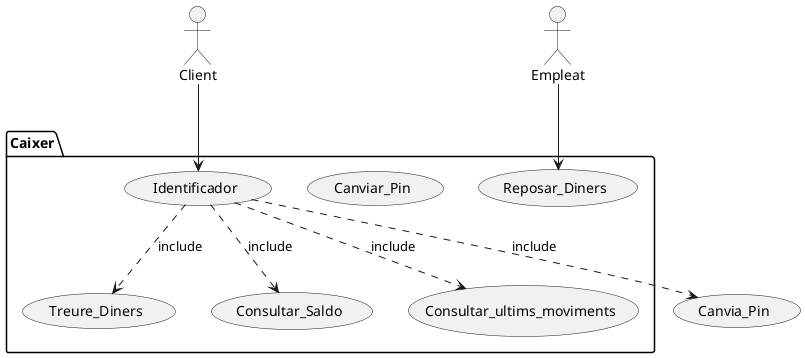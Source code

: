 @startuml casos_us
:Client: as Client
:Empleat: as Empleat

package Caixer{
    (Identificador) as (id)
    (Canviar_Pin)
    (Treure_Diners)
    (Consultar_Saldo)
    (Consultar_ultims_moviments)
    (Reposar_Diners)
}


Client --> (id)
Empleat --> (Reposar_Diners)

(id) ..>(Treure_Diners) : include
(id) ..> (Consultar_Saldo) : include
(id) ..> (Canvia_Pin) : include
(id) ..> (Consultar_ultims_moviments) : include